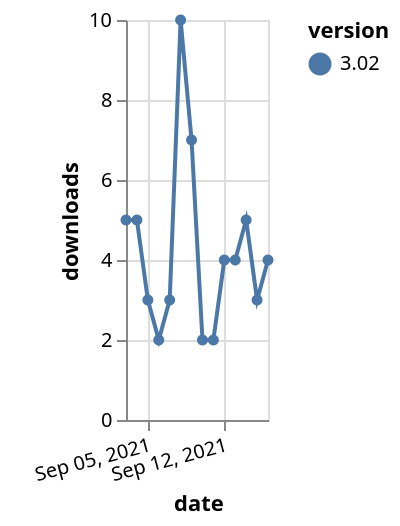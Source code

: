 {"$schema": "https://vega.github.io/schema/vega-lite/v5.json", "description": "A simple bar chart with embedded data.", "data": {"values": [{"date": "2021-09-03", "total": 8468, "delta": 5, "version": "3.02"}, {"date": "2021-09-04", "total": 8473, "delta": 5, "version": "3.02"}, {"date": "2021-09-05", "total": 8476, "delta": 3, "version": "3.02"}, {"date": "2021-09-06", "total": 8478, "delta": 2, "version": "3.02"}, {"date": "2021-09-07", "total": 8481, "delta": 3, "version": "3.02"}, {"date": "2021-09-08", "total": 8491, "delta": 10, "version": "3.02"}, {"date": "2021-09-09", "total": 8498, "delta": 7, "version": "3.02"}, {"date": "2021-09-10", "total": 8500, "delta": 2, "version": "3.02"}, {"date": "2021-09-11", "total": 8502, "delta": 2, "version": "3.02"}, {"date": "2021-09-12", "total": 8506, "delta": 4, "version": "3.02"}, {"date": "2021-09-13", "total": 8510, "delta": 4, "version": "3.02"}, {"date": "2021-09-14", "total": 8515, "delta": 5, "version": "3.02"}, {"date": "2021-09-15", "total": 8518, "delta": 3, "version": "3.02"}, {"date": "2021-09-16", "total": 8522, "delta": 4, "version": "3.02"}]}, "width": "container", "mark": {"type": "line", "point": {"filled": true}}, "encoding": {"x": {"field": "date", "type": "temporal", "timeUnit": "yearmonthdate", "title": "date", "axis": {"labelAngle": -15}}, "y": {"field": "delta", "type": "quantitative", "title": "downloads"}, "color": {"field": "version", "type": "nominal"}, "tooltip": {"field": "delta"}}}